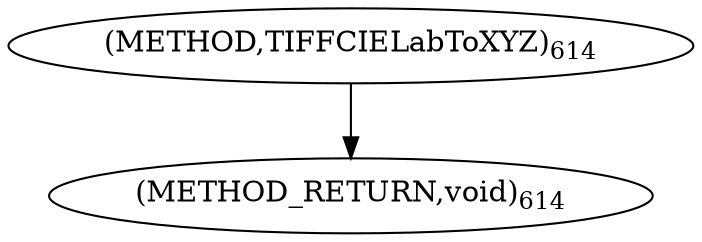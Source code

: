 digraph "TIFFCIELabToXYZ" {  
"9347" [label = <(METHOD,TIFFCIELabToXYZ)<SUB>614</SUB>> ]
"9355" [label = <(METHOD_RETURN,void)<SUB>614</SUB>> ]
  "9347" -> "9355" 
}
